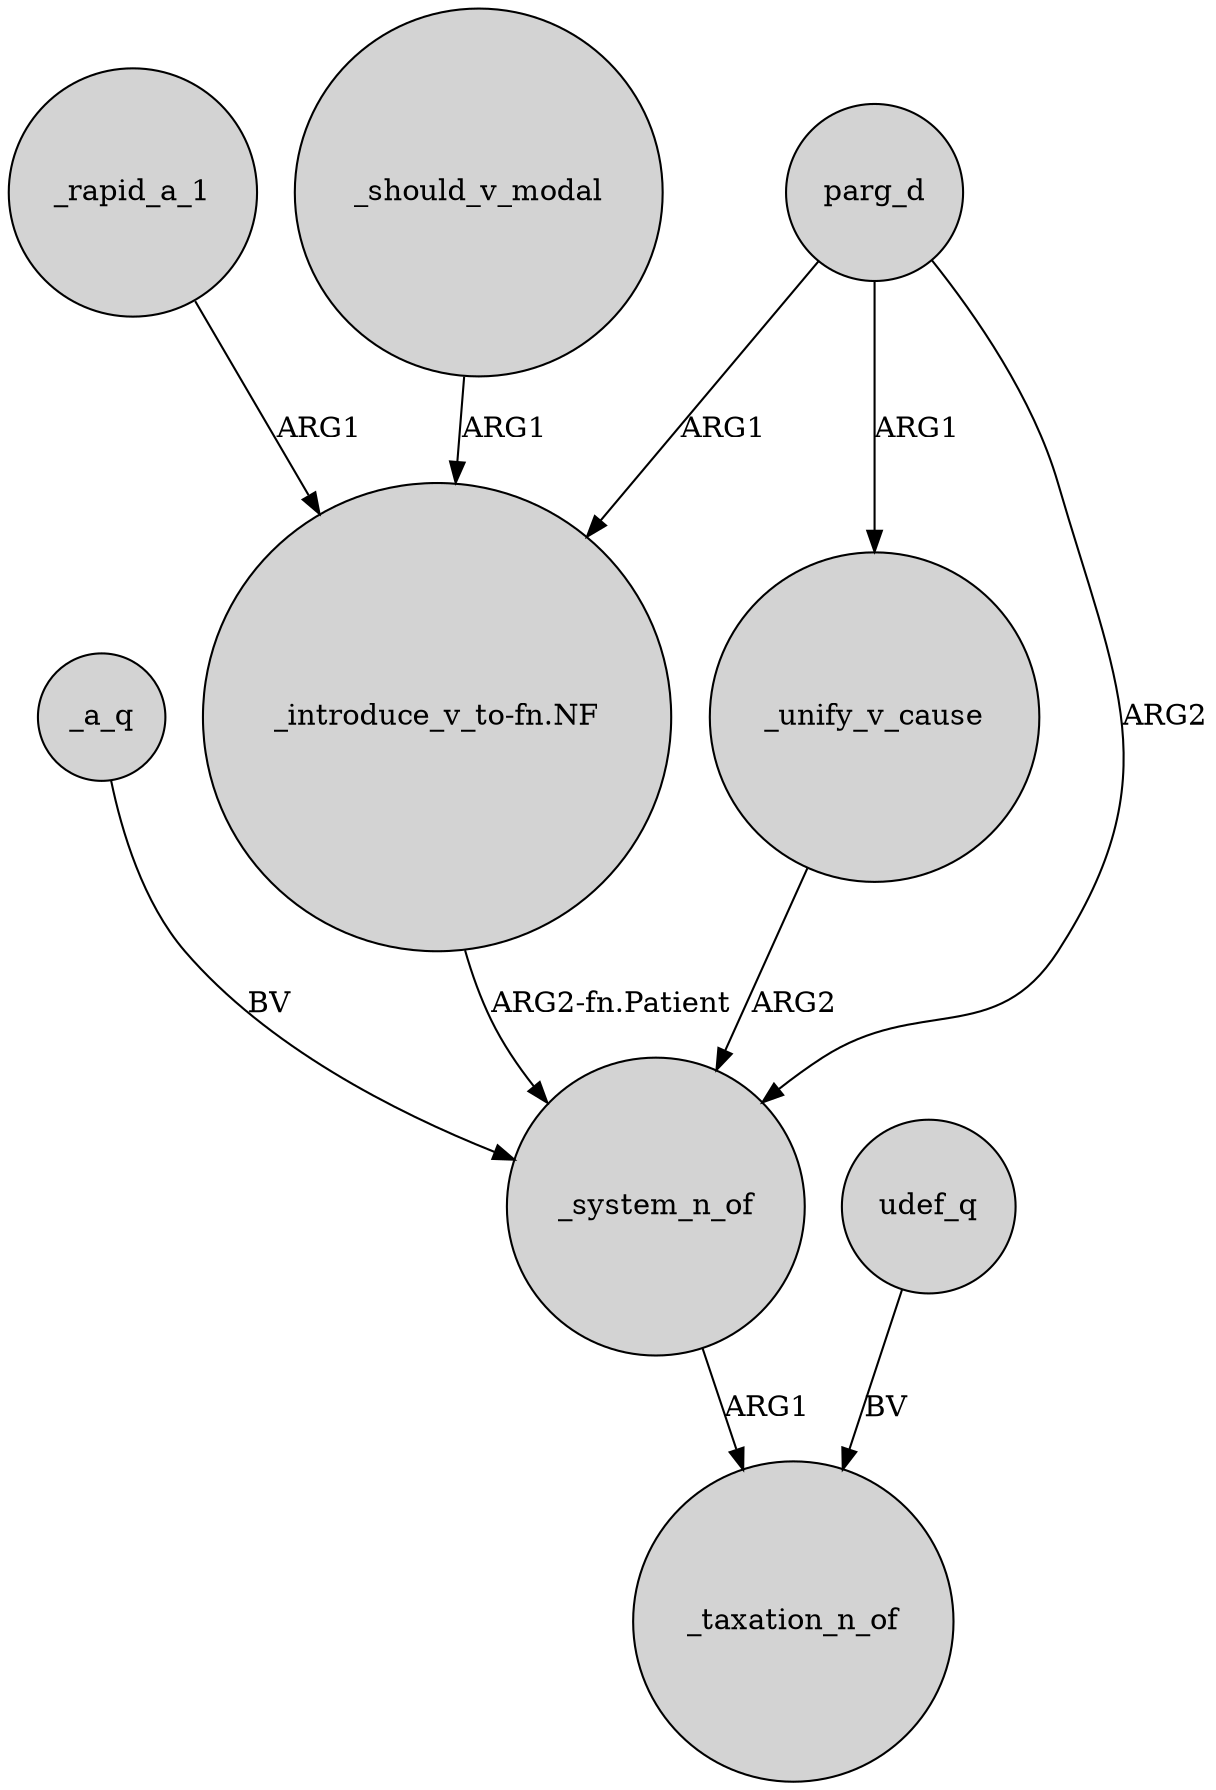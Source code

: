 digraph {
	node [shape=circle style=filled]
	_a_q -> _system_n_of [label=BV]
	_rapid_a_1 -> "_introduce_v_to-fn.NF" [label=ARG1]
	parg_d -> _unify_v_cause [label=ARG1]
	_unify_v_cause -> _system_n_of [label=ARG2]
	_should_v_modal -> "_introduce_v_to-fn.NF" [label=ARG1]
	parg_d -> "_introduce_v_to-fn.NF" [label=ARG1]
	parg_d -> _system_n_of [label=ARG2]
	"_introduce_v_to-fn.NF" -> _system_n_of [label="ARG2-fn.Patient"]
	_system_n_of -> _taxation_n_of [label=ARG1]
	udef_q -> _taxation_n_of [label=BV]
}
